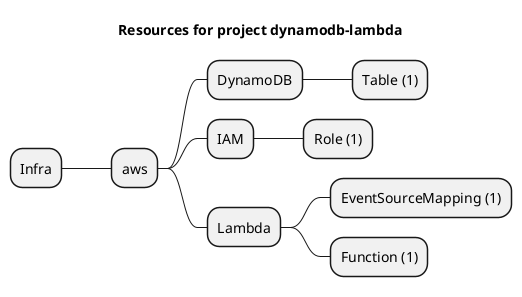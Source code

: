 @startmindmap
title Resources for project dynamodb-lambda
skinparam monochrome true
+ Infra
++ aws
+++ DynamoDB
++++ Table (1)
+++ IAM
++++ Role (1)
+++ Lambda
++++ EventSourceMapping (1)
++++ Function (1)
@endmindmap